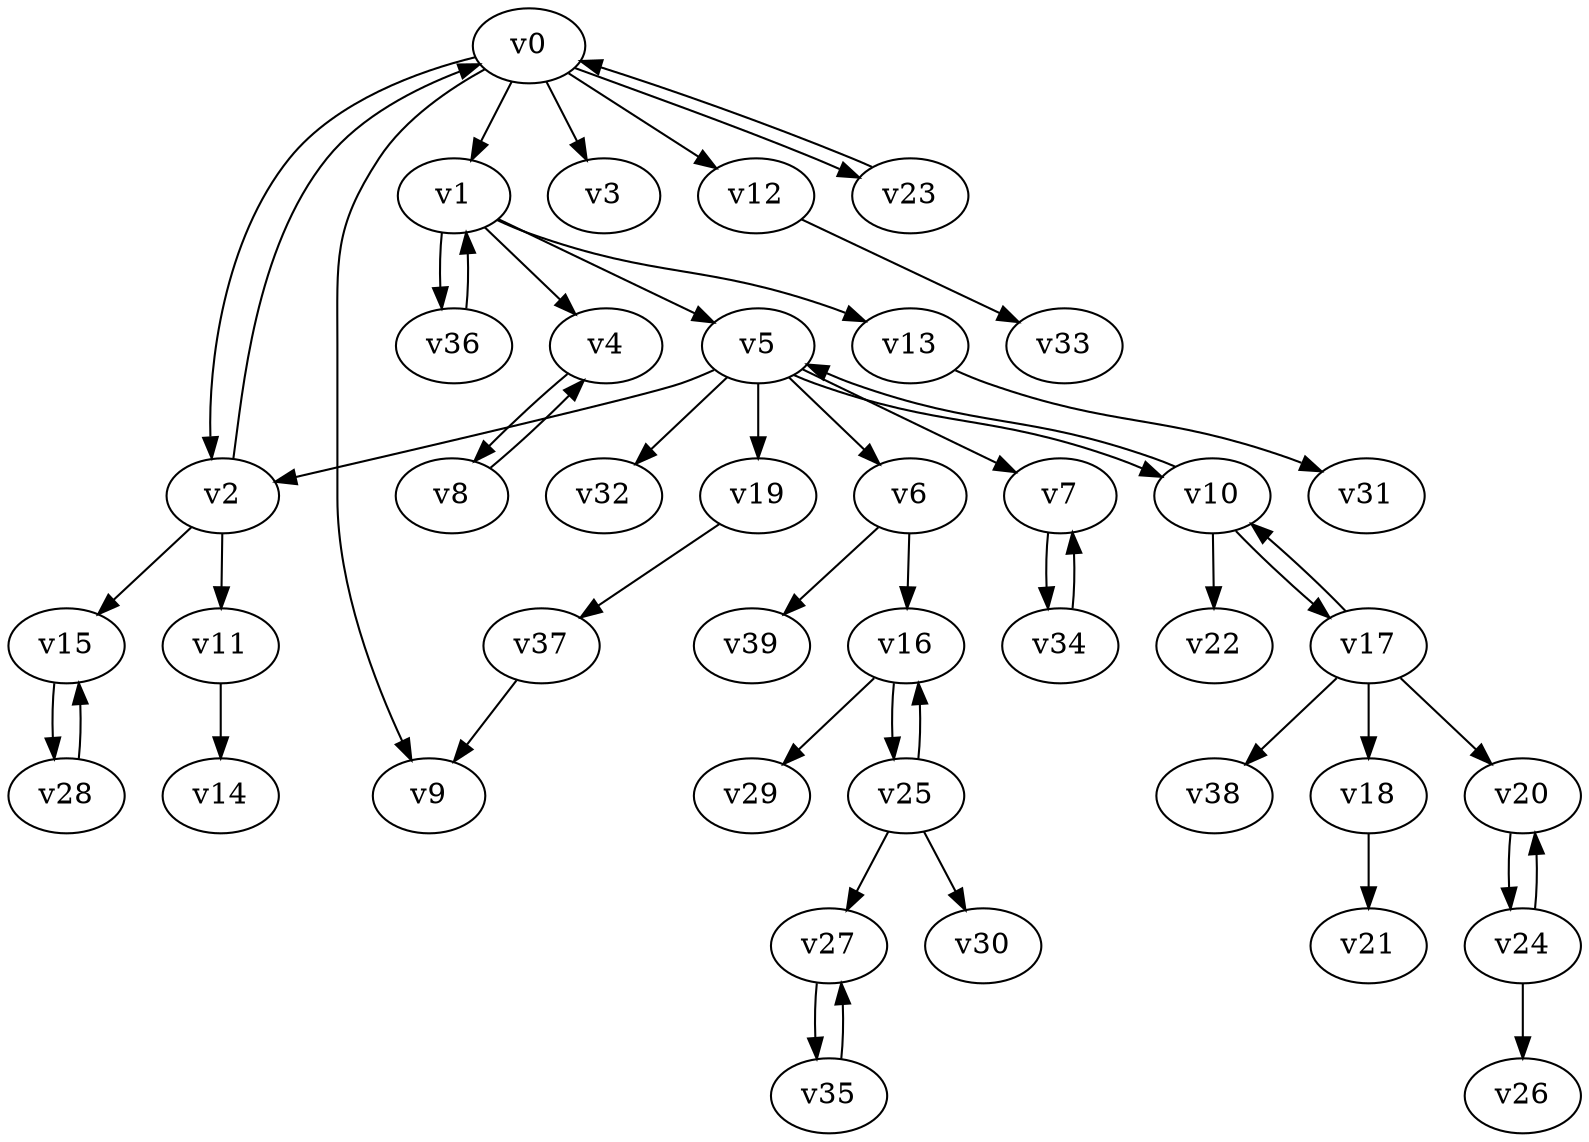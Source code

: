 digraph test052 {
    v0 [name="v0", player=0, weight=13];
    v1 [name="v1", player=1, weight=12];
    v2 [name="v2", player=0, weight=0];
    v3 [name="v3", player=1, weight=15];
    v4 [name="v4", player=0, weight=10];
    v5 [name="v5", player=1, weight=7];
    v6 [name="v6", player=0, weight=7];
    v7 [name="v7", player=1, weight=12];
    v8 [name="v8", player=0, weight=10];
    v9 [name="v9", player=1, weight=15];
    v10 [name="v10", player=0, weight=2];
    v11 [name="v11", player=1, weight=18];
    v12 [name="v12", player=0, weight=4];
    v13 [name="v13", player=1, weight=9];
    v14 [name="v14", player=0, weight=10];
    v15 [name="v15", player=1, weight=4];
    v16 [name="v16", player=0, weight=7];
    v17 [name="v17", player=1, weight=4];
    v18 [name="v18", player=0, weight=4];
    v19 [name="v19", player=1, weight=11];
    v20 [name="v20", player=0, weight=5];
    v21 [name="v21", player=1, weight=10];
    v22 [name="v22", player=0, weight=-1];
    v23 [name="v23", player=1, weight=5];
    v24 [name="v24", player=0, weight=3];
    v25 [name="v25", player=1, weight=16];
    v26 [name="v26", player=0, weight=7];
    v27 [name="v27", player=1, weight=10];
    v28 [name="v28", player=0, weight=9];
    v29 [name="v29", player=1, weight=17];
    v30 [name="v30", player=0, weight=12];
    v31 [name="v31", player=1, weight=18];
    v32 [name="v32", player=0, weight=15];
    v33 [name="v33", player=1, weight=14];
    v34 [name="v34", player=0, weight=10];
    v35 [name="v35", player=1, weight=6];
    v36 [name="v36", player=0, weight=0];
    v37 [name="v37", player=1, weight=4];
    v38 [name="v38", player=0, weight=7];
    v39 [name="v39", player=1, weight=5];
    v0 -> v1;
    v0 -> v2;
    v2 -> v0;
    v0 -> v3;
    v1 -> v4;
    v1 -> v5;
    v5 -> v6;
    v5 -> v7;
    v4 -> v8;
    v8 -> v4;
    v0 -> v9;
    v5 -> v10;
    v10 -> v5;
    v2 -> v11;
    v0 -> v12;
    v1 -> v13;
    v11 -> v14;
    v2 -> v15;
    v6 -> v16;
    v10 -> v17;
    v17 -> v10;
    v17 -> v18;
    v5 -> v19;
    v17 -> v20;
    v18 -> v21;
    v10 -> v22;
    v0 -> v23;
    v23 -> v0;
    v20 -> v24;
    v24 -> v20;
    v16 -> v25;
    v25 -> v16;
    v24 -> v26;
    v25 -> v27;
    v15 -> v28;
    v28 -> v15;
    v16 -> v29;
    v25 -> v30;
    v13 -> v31;
    v5 -> v32;
    v12 -> v33;
    v7 -> v34;
    v34 -> v7;
    v27 -> v35;
    v35 -> v27;
    v1 -> v36;
    v36 -> v1;
    v19 -> v37;
    v17 -> v38;
    v6 -> v39;
    v37 -> v9;
    v5 -> v2;
}
